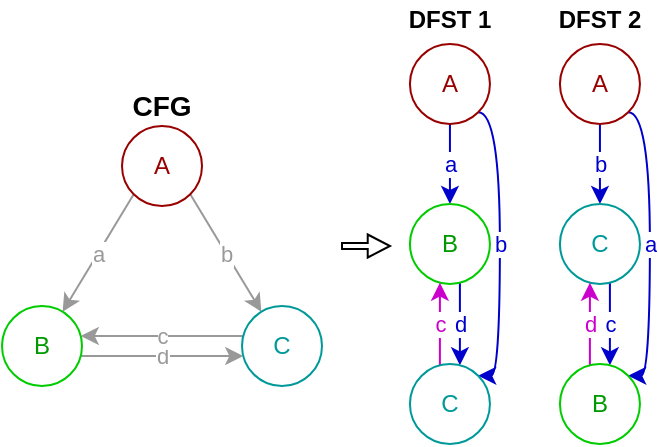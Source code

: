 <mxfile version="15.3.8" type="device"><diagram id="TbDK4C9E6jSLJ8QS-on6" name="Page-1"><mxGraphModel dx="981" dy="566" grid="1" gridSize="10" guides="1" tooltips="1" connect="1" arrows="1" fold="1" page="1" pageScale="1" pageWidth="850" pageHeight="1100" math="0" shadow="0"><root><mxCell id="0"/><mxCell id="1" parent="0"/><mxCell id="DA1LPNT_ru-_L6ZPdujP-6" value="a" style="rounded=0;orthogonalLoop=1;jettySize=auto;html=1;exitX=0;exitY=1;exitDx=0;exitDy=0;strokeColor=#999999;fontColor=#999999;" parent="1" source="DA1LPNT_ru-_L6ZPdujP-2" target="DA1LPNT_ru-_L6ZPdujP-3" edge="1"><mxGeometry relative="1" as="geometry"/></mxCell><mxCell id="DA1LPNT_ru-_L6ZPdujP-7" value="b" style="edgeStyle=none;rounded=0;orthogonalLoop=1;jettySize=auto;html=1;exitX=1;exitY=1;exitDx=0;exitDy=0;strokeColor=#999999;fontColor=#999999;" parent="1" source="DA1LPNT_ru-_L6ZPdujP-2" target="DA1LPNT_ru-_L6ZPdujP-4" edge="1"><mxGeometry relative="1" as="geometry"/></mxCell><mxCell id="DA1LPNT_ru-_L6ZPdujP-2" value="A" style="ellipse;whiteSpace=wrap;html=1;aspect=fixed;strokeColor=#990000;fontColor=#990000;" parent="1" vertex="1"><mxGeometry x="161" y="240" width="40" height="40" as="geometry"/></mxCell><mxCell id="DA1LPNT_ru-_L6ZPdujP-17" value="d" style="edgeStyle=orthogonalEdgeStyle;curved=1;rounded=0;orthogonalLoop=1;jettySize=auto;html=1;strokeColor=#999999;fontColor=#999999;" parent="1" source="DA1LPNT_ru-_L6ZPdujP-3" target="DA1LPNT_ru-_L6ZPdujP-4" edge="1"><mxGeometry relative="1" as="geometry"><Array as="points"><mxPoint x="181" y="355"/><mxPoint x="181" y="355"/></Array></mxGeometry></mxCell><mxCell id="DA1LPNT_ru-_L6ZPdujP-3" value="B" style="ellipse;whiteSpace=wrap;html=1;aspect=fixed;strokeColor=#00CC00;fontColor=#009900;" parent="1" vertex="1"><mxGeometry x="101" y="330" width="40" height="40" as="geometry"/></mxCell><mxCell id="DA1LPNT_ru-_L6ZPdujP-16" value="c" style="edgeStyle=orthogonalEdgeStyle;curved=1;rounded=0;orthogonalLoop=1;jettySize=auto;html=1;strokeColor=#999999;fontColor=#999999;" parent="1" source="DA1LPNT_ru-_L6ZPdujP-4" target="DA1LPNT_ru-_L6ZPdujP-3" edge="1"><mxGeometry relative="1" as="geometry"><Array as="points"><mxPoint x="180" y="345"/><mxPoint x="180" y="345"/></Array></mxGeometry></mxCell><mxCell id="DA1LPNT_ru-_L6ZPdujP-4" value="C" style="ellipse;whiteSpace=wrap;html=1;aspect=fixed;strokeColor=#009999;fontColor=#009999;" parent="1" vertex="1"><mxGeometry x="221" y="330" width="40" height="40" as="geometry"/></mxCell><mxCell id="DA1LPNT_ru-_L6ZPdujP-19" value="&lt;b&gt;&lt;font style=&quot;font-size: 14px&quot;&gt;CFG&lt;/font&gt;&lt;/b&gt;" style="text;html=1;strokeColor=none;fillColor=none;align=center;verticalAlign=middle;whiteSpace=wrap;rounded=0;" parent="1" vertex="1"><mxGeometry x="156" y="220" width="50" height="20" as="geometry"/></mxCell><mxCell id="DA1LPNT_ru-_L6ZPdujP-21" value="&lt;b&gt;DFST 1&lt;/b&gt;" style="text;html=1;strokeColor=none;fillColor=none;align=center;verticalAlign=middle;whiteSpace=wrap;rounded=0;" parent="1" vertex="1"><mxGeometry x="299.97" y="177" width="50" height="20" as="geometry"/></mxCell><mxCell id="DA1LPNT_ru-_L6ZPdujP-31" value="a" style="edgeStyle=orthogonalEdgeStyle;curved=1;rounded=0;orthogonalLoop=1;jettySize=auto;html=1;strokeColor=#0000CC;fontColor=#0000CC;" parent="1" source="DA1LPNT_ru-_L6ZPdujP-25" target="DA1LPNT_ru-_L6ZPdujP-27" edge="1"><mxGeometry relative="1" as="geometry"/></mxCell><mxCell id="DA1LPNT_ru-_L6ZPdujP-38" value="b" style="edgeStyle=orthogonalEdgeStyle;orthogonalLoop=1;jettySize=auto;html=1;exitX=1;exitY=1;exitDx=0;exitDy=0;entryX=1;entryY=0;entryDx=0;entryDy=0;strokeColor=#0000CC;fontColor=#0000CC;curved=1;" parent="1" source="DA1LPNT_ru-_L6ZPdujP-25" target="DA1LPNT_ru-_L6ZPdujP-29" edge="1"><mxGeometry relative="1" as="geometry"><Array as="points"><mxPoint x="349.97" y="233"/><mxPoint x="349.97" y="365"/></Array></mxGeometry></mxCell><mxCell id="DA1LPNT_ru-_L6ZPdujP-25" value="A" style="ellipse;whiteSpace=wrap;html=1;aspect=fixed;strokeColor=#990000;fontColor=#990000;" parent="1" vertex="1"><mxGeometry x="304.97" y="199" width="40" height="40" as="geometry"/></mxCell><mxCell id="DA1LPNT_ru-_L6ZPdujP-36" value="d" style="edgeStyle=orthogonalEdgeStyle;curved=1;rounded=0;orthogonalLoop=1;jettySize=auto;html=1;strokeColor=#0000CC;fontColor=#0000CC;" parent="1" source="DA1LPNT_ru-_L6ZPdujP-27" target="DA1LPNT_ru-_L6ZPdujP-29" edge="1"><mxGeometry relative="1" as="geometry"><Array as="points"><mxPoint x="329.97" y="339"/><mxPoint x="329.97" y="339"/></Array></mxGeometry></mxCell><mxCell id="DA1LPNT_ru-_L6ZPdujP-27" value="B" style="ellipse;whiteSpace=wrap;html=1;aspect=fixed;strokeColor=#00CC00;fontColor=#009900;" parent="1" vertex="1"><mxGeometry x="304.97" y="279" width="40" height="40" as="geometry"/></mxCell><mxCell id="DA1LPNT_ru-_L6ZPdujP-37" value="c" style="edgeStyle=orthogonalEdgeStyle;curved=1;rounded=0;orthogonalLoop=1;jettySize=auto;html=1;strokeColor=#CC00CC;fontColor=#CC00CC;" parent="1" source="DA1LPNT_ru-_L6ZPdujP-29" target="DA1LPNT_ru-_L6ZPdujP-27" edge="1"><mxGeometry relative="1" as="geometry"><Array as="points"><mxPoint x="319.97" y="339"/><mxPoint x="319.97" y="339"/></Array></mxGeometry></mxCell><mxCell id="DA1LPNT_ru-_L6ZPdujP-29" value="C" style="ellipse;whiteSpace=wrap;html=1;aspect=fixed;strokeColor=#009999;fontColor=#009999;" parent="1" vertex="1"><mxGeometry x="304.97" y="359" width="40" height="40" as="geometry"/></mxCell><mxCell id="DA1LPNT_ru-_L6ZPdujP-46" value="&lt;b&gt;DFST 2&lt;/b&gt;" style="text;html=1;strokeColor=none;fillColor=none;align=center;verticalAlign=middle;whiteSpace=wrap;rounded=0;" parent="1" vertex="1"><mxGeometry x="374.97" y="177" width="50" height="20" as="geometry"/></mxCell><mxCell id="DA1LPNT_ru-_L6ZPdujP-47" value="b" style="edgeStyle=orthogonalEdgeStyle;curved=1;rounded=0;orthogonalLoop=1;jettySize=auto;html=1;strokeColor=#0000CC;fontColor=#0000CC;" parent="1" source="DA1LPNT_ru-_L6ZPdujP-49" target="DA1LPNT_ru-_L6ZPdujP-51" edge="1"><mxGeometry relative="1" as="geometry"/></mxCell><mxCell id="DA1LPNT_ru-_L6ZPdujP-48" value="a" style="edgeStyle=orthogonalEdgeStyle;curved=1;rounded=0;orthogonalLoop=1;jettySize=auto;html=1;exitX=1;exitY=1;exitDx=0;exitDy=0;entryX=1;entryY=0;entryDx=0;entryDy=0;strokeColor=#0000CC;fontColor=#0000CC;" parent="1" source="DA1LPNT_ru-_L6ZPdujP-49" target="DA1LPNT_ru-_L6ZPdujP-53" edge="1"><mxGeometry relative="1" as="geometry"><Array as="points"><mxPoint x="424.97" y="233"/><mxPoint x="424.97" y="365"/></Array></mxGeometry></mxCell><mxCell id="DA1LPNT_ru-_L6ZPdujP-49" value="A" style="ellipse;whiteSpace=wrap;html=1;aspect=fixed;strokeColor=#990000;fontColor=#990000;" parent="1" vertex="1"><mxGeometry x="379.97" y="199" width="40" height="40" as="geometry"/></mxCell><mxCell id="DA1LPNT_ru-_L6ZPdujP-50" value="c" style="edgeStyle=orthogonalEdgeStyle;curved=1;rounded=0;orthogonalLoop=1;jettySize=auto;html=1;strokeColor=#0000CC;fontColor=#0000CC;" parent="1" source="DA1LPNT_ru-_L6ZPdujP-51" target="DA1LPNT_ru-_L6ZPdujP-53" edge="1"><mxGeometry relative="1" as="geometry"><Array as="points"><mxPoint x="404.97" y="339"/><mxPoint x="404.97" y="339"/></Array></mxGeometry></mxCell><mxCell id="DA1LPNT_ru-_L6ZPdujP-51" value="C" style="ellipse;whiteSpace=wrap;html=1;aspect=fixed;strokeColor=#009999;fontColor=#009999;" parent="1" vertex="1"><mxGeometry x="379.97" y="279" width="40" height="40" as="geometry"/></mxCell><mxCell id="DA1LPNT_ru-_L6ZPdujP-52" value="d" style="edgeStyle=orthogonalEdgeStyle;curved=1;rounded=0;orthogonalLoop=1;jettySize=auto;html=1;strokeColor=#CC00CC;fontColor=#CC00CC;" parent="1" source="DA1LPNT_ru-_L6ZPdujP-53" target="DA1LPNT_ru-_L6ZPdujP-51" edge="1"><mxGeometry relative="1" as="geometry"><Array as="points"><mxPoint x="394.97" y="339"/><mxPoint x="394.97" y="339"/></Array></mxGeometry></mxCell><mxCell id="DA1LPNT_ru-_L6ZPdujP-53" value="B" style="ellipse;whiteSpace=wrap;html=1;aspect=fixed;strokeColor=#00CC00;fontColor=#009900;" parent="1" vertex="1"><mxGeometry x="379.97" y="359" width="40" height="40" as="geometry"/></mxCell><mxCell id="DA1LPNT_ru-_L6ZPdujP-61" value="" style="html=1;shadow=0;dashed=0;align=center;verticalAlign=middle;shape=mxgraph.arrows2.arrow;dy=0.73;dx=11.14;notch=0;fontColor=#000000;strokeColor=default;fillColor=none;" parent="1" vertex="1"><mxGeometry x="271" y="294.25" width="24" height="11.5" as="geometry"/></mxCell></root></mxGraphModel></diagram></mxfile>